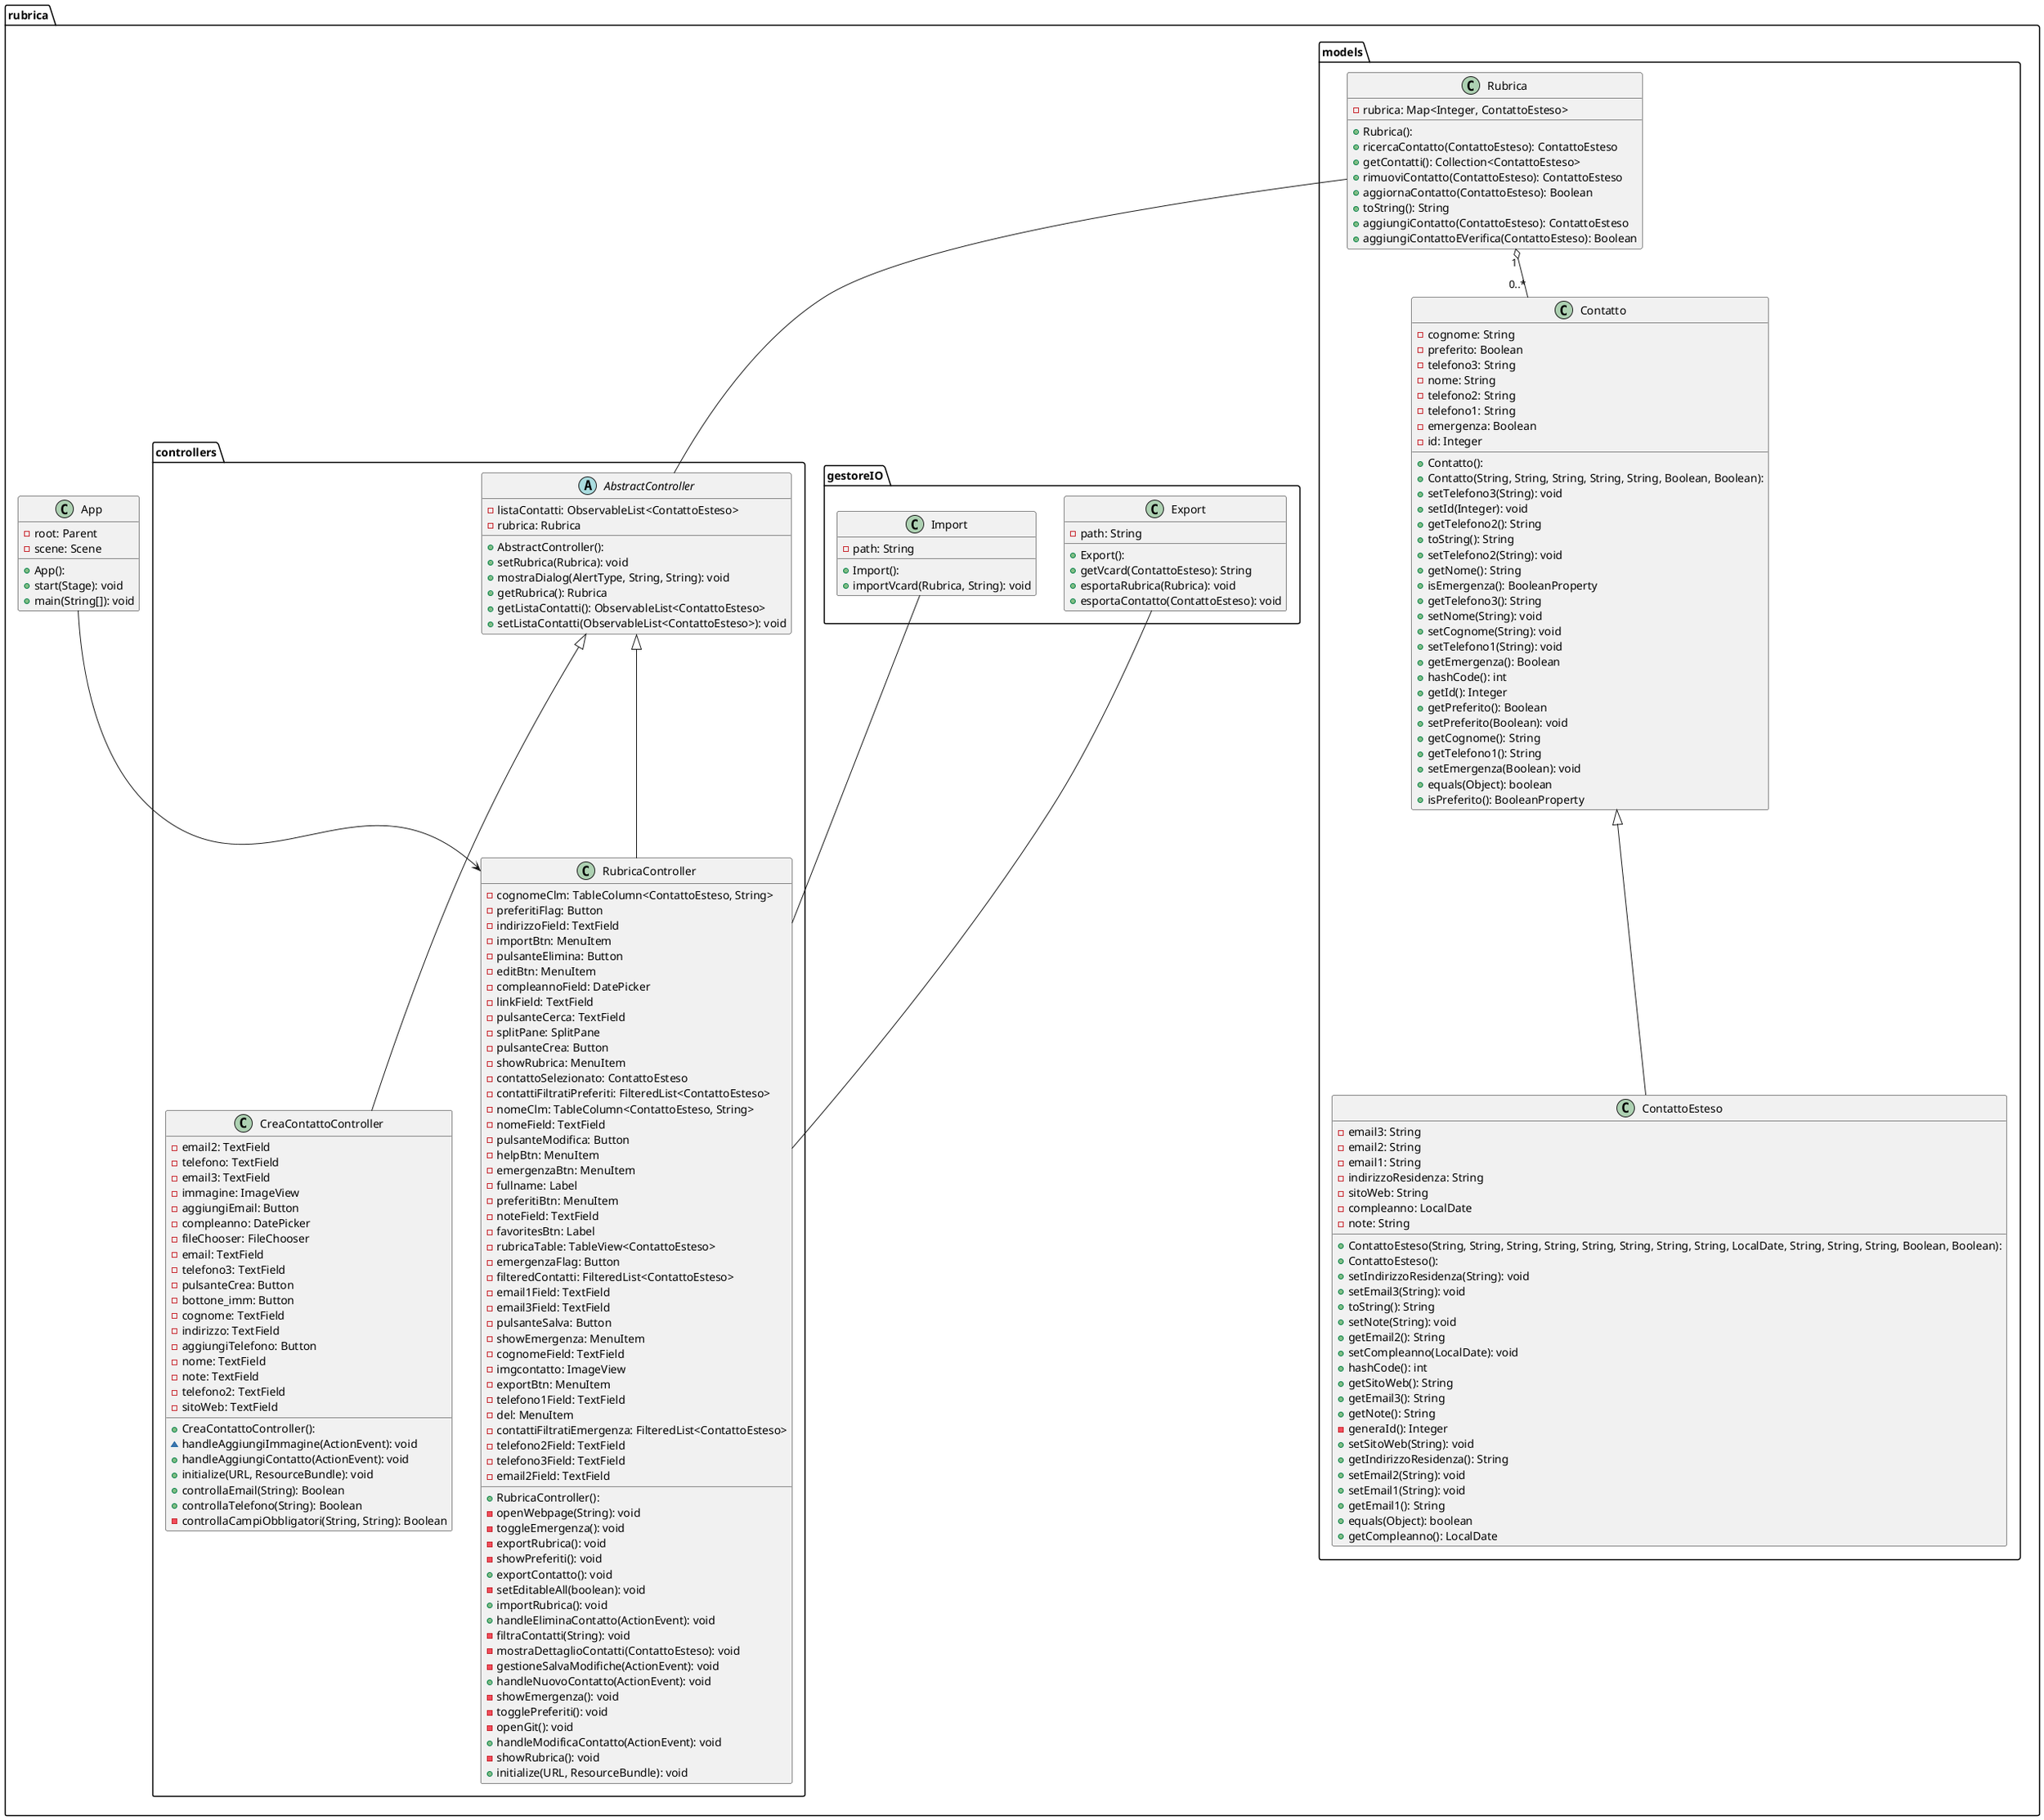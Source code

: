 @startuml

package rubrica {
class App {
  + App():
  - root: Parent
  - scene: Scene
  + start(Stage): void
  + main(String[]): void
}


package controllers {
 abstract class AbstractController {
  + AbstractController():
  - listaContatti: ObservableList<ContattoEsteso>
  - rubrica: Rubrica
  + setRubrica(Rubrica): void
  + mostraDialog(AlertType, String, String): void
  + getRubrica(): Rubrica
  + getListaContatti(): ObservableList<ContattoEsteso>
  + setListaContatti(ObservableList<ContattoEsteso>): void
}

class CreaContattoController {
  + CreaContattoController():
  - email2: TextField
  - telefono: TextField
  - email3: TextField
  - immagine: ImageView
  - aggiungiEmail: Button
  - compleanno: DatePicker
  - fileChooser: FileChooser
  - email: TextField
  - telefono3: TextField
  - pulsanteCrea: Button
  - bottone_imm: Button
  - cognome: TextField
  - indirizzo: TextField
  - aggiungiTelefono: Button
  - nome: TextField
  - note: TextField
  - telefono2: TextField
  - sitoWeb: TextField
  ~ handleAggiungiImmagine(ActionEvent): void
  + handleAggiungiContatto(ActionEvent): void
  + initialize(URL, ResourceBundle): void
  + controllaEmail(String): Boolean
  + controllaTelefono(String): Boolean
  - controllaCampiObbligatori(String, String): Boolean
}
class RubricaController {
  + RubricaController():
  - cognomeClm: TableColumn<ContattoEsteso, String>
  - preferitiFlag: Button
  - indirizzoField: TextField
  - importBtn: MenuItem
  - pulsanteElimina: Button
  - editBtn: MenuItem
  - compleannoField: DatePicker
  - linkField: TextField
  - pulsanteCerca: TextField
  - splitPane: SplitPane
  - pulsanteCrea: Button
  - showRubrica: MenuItem
  - contattoSelezionato: ContattoEsteso
  - contattiFiltratiPreferiti: FilteredList<ContattoEsteso>
  - nomeClm: TableColumn<ContattoEsteso, String>
  - nomeField: TextField
  - pulsanteModifica: Button
  - helpBtn: MenuItem
  - emergenzaBtn: MenuItem
  - fullname: Label
  - preferitiBtn: MenuItem
  - noteField: TextField
  - favoritesBtn: Label
  - rubricaTable: TableView<ContattoEsteso>
  - emergenzaFlag: Button
  - filteredContatti: FilteredList<ContattoEsteso>
  - email1Field: TextField
  - email3Field: TextField
  - pulsanteSalva: Button
  - showEmergenza: MenuItem
  - cognomeField: TextField
  - imgcontatto: ImageView
  - exportBtn: MenuItem
  - telefono1Field: TextField
  - del: MenuItem
  - contattiFiltratiEmergenza: FilteredList<ContattoEsteso>
  - telefono2Field: TextField
  - telefono3Field: TextField
  - email2Field: TextField
  - openWebpage(String): void
  - toggleEmergenza(): void
  - exportRubrica(): void
  - showPreferiti(): void
  + exportContatto(): void
  - setEditableAll(boolean): void
  + importRubrica(): void
  + handleEliminaContatto(ActionEvent): void
  - filtraContatti(String): void
  - mostraDettaglioContatti(ContattoEsteso): void
  - gestioneSalvaModifiche(ActionEvent): void
  + handleNuovoContatto(ActionEvent): void
  - showEmergenza(): void
  - togglePreferiti(): void
  - openGit(): void
  + handleModificaContatto(ActionEvent): void
  - showRubrica(): void
  + initialize(URL, ResourceBundle): void
}
}

package models {
class Contatto {
  + Contatto():
  + Contatto(String, String, String, String, String, Boolean, Boolean):
  - cognome: String
  - preferito: Boolean
  - telefono3: String
  - nome: String
  - telefono2: String
  - telefono1: String
  - emergenza: Boolean
  - id: Integer
  + setTelefono3(String): void
  + setId(Integer): void
  + getTelefono2(): String
  + toString(): String
  + setTelefono2(String): void
  + getNome(): String
  + isEmergenza(): BooleanProperty
  + getTelefono3(): String
  + setNome(String): void
  + setCognome(String): void
  + setTelefono1(String): void
  + getEmergenza(): Boolean
  + hashCode(): int
  + getId(): Integer
  + getPreferito(): Boolean
  + setPreferito(Boolean): void
  + getCognome(): String
  + getTelefono1(): String
  + setEmergenza(Boolean): void
  + equals(Object): boolean
  + isPreferito(): BooleanProperty
}
class ContattoEsteso {
  + ContattoEsteso(String, String, String, String, String, String, String, String, LocalDate, String, String, String, Boolean, Boolean):
  + ContattoEsteso():
  - email3: String
  - email2: String
  - email1: String
  - indirizzoResidenza: String
  - sitoWeb: String
  - compleanno: LocalDate
  - note: String
  + setIndirizzoResidenza(String): void
  + setEmail3(String): void
  + toString(): String
  + setNote(String): void
  + getEmail2(): String
  + setCompleanno(LocalDate): void
  + hashCode(): int
  + getSitoWeb(): String
  + getEmail3(): String
  + getNote(): String
  - generaId(): Integer
  + setSitoWeb(String): void
  + getIndirizzoResidenza(): String
  + setEmail2(String): void
  + setEmail1(String): void
  + getEmail1(): String
  + equals(Object): boolean
  + getCompleanno(): LocalDate
}

class Rubrica {
  + Rubrica():
  - rubrica: Map<Integer, ContattoEsteso>
  + ricercaContatto(ContattoEsteso): ContattoEsteso
  + getContatti(): Collection<ContattoEsteso>
  + rimuoviContatto(ContattoEsteso): ContattoEsteso
  + aggiornaContatto(ContattoEsteso): Boolean
  + toString(): String
  + aggiungiContatto(ContattoEsteso): ContattoEsteso
  + aggiungiContattoEVerifica(ContattoEsteso): Boolean
}
}

package gestoreIO {
class Export {
  + Export():
  - path: String
  + getVcard(ContattoEsteso): String
  + esportaRubrica(Rubrica): void
  + esportaContatto(ContattoEsteso): void

}
class Import {
  + Import():
  - path: String
  + importVcard(Rubrica, String): void
}
}
}

Rubrica    "1" o-- "0..*"   Contatto
Contatto     <|--           ContattoEsteso
AbstractController  <|--   RubricaController
AbstractController  <|--   CreaContattoController
Rubrica -- AbstractController
Import -- RubricaController
Export -- RubricaController
App --> RubricaController

@enduml
